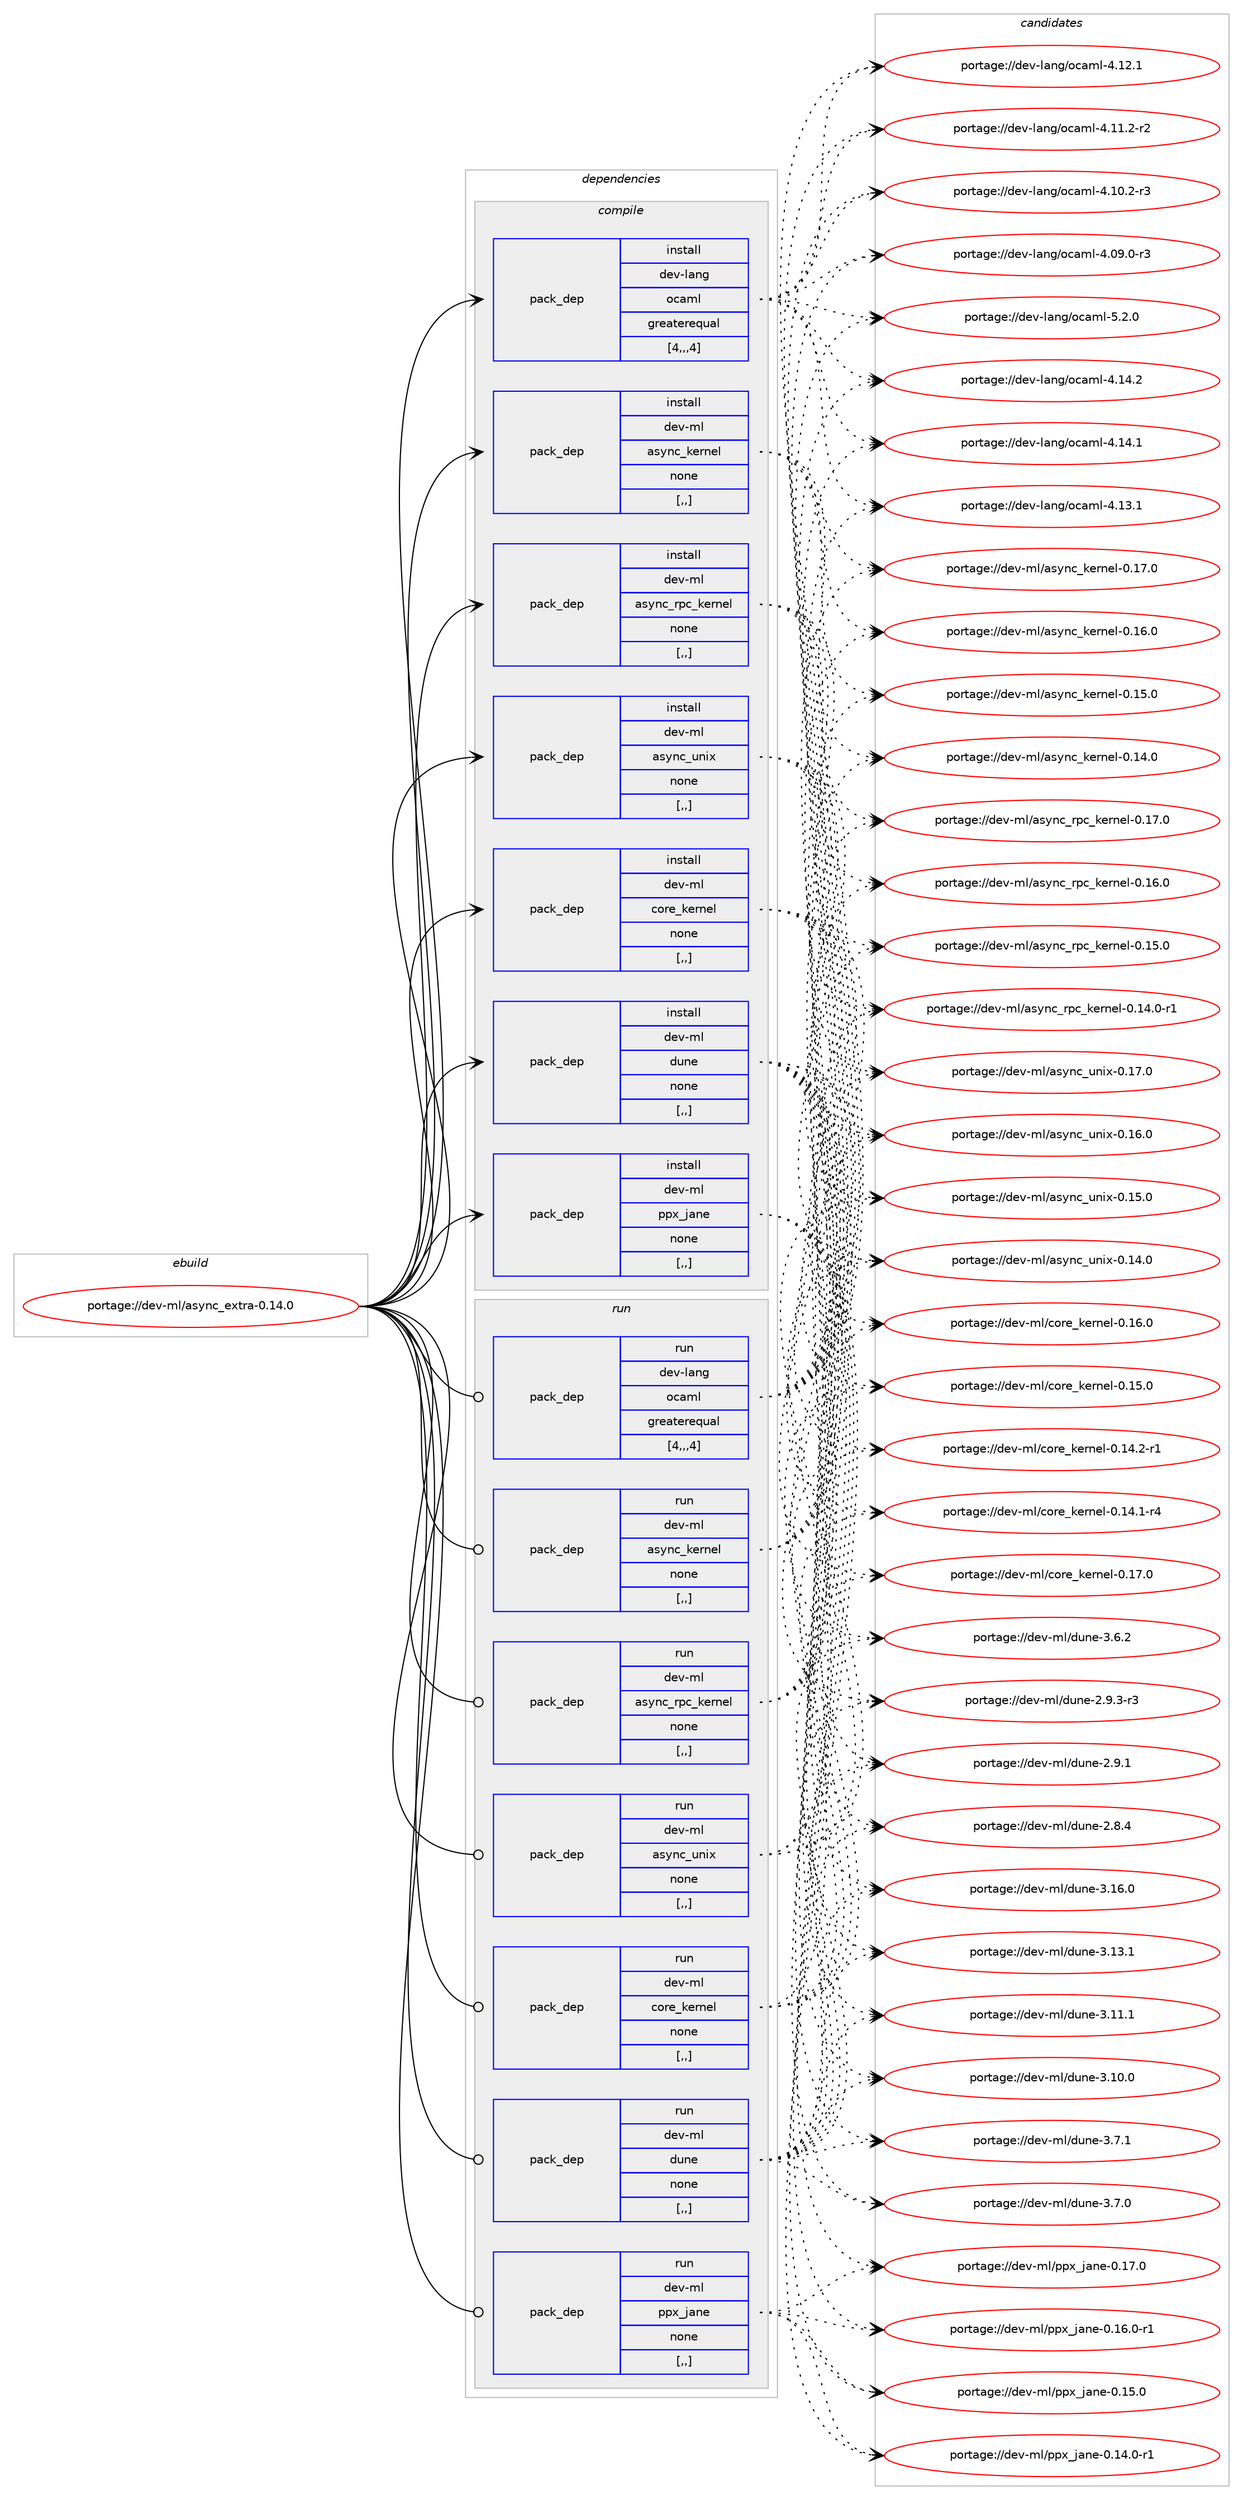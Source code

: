 digraph prolog {

# *************
# Graph options
# *************

newrank=true;
concentrate=true;
compound=true;
graph [rankdir=LR,fontname=Helvetica,fontsize=10,ranksep=1.5];#, ranksep=2.5, nodesep=0.2];
edge  [arrowhead=vee];
node  [fontname=Helvetica,fontsize=10];

# **********
# The ebuild
# **********

subgraph cluster_leftcol {
color=gray;
label=<<i>ebuild</i>>;
id [label="portage://dev-ml/async_extra-0.14.0", color=red, width=4, href="../dev-ml/async_extra-0.14.0.svg"];
}

# ****************
# The dependencies
# ****************

subgraph cluster_midcol {
color=gray;
label=<<i>dependencies</i>>;
subgraph cluster_compile {
fillcolor="#eeeeee";
style=filled;
label=<<i>compile</i>>;
subgraph pack86184 {
dependency116595 [label=<<TABLE BORDER="0" CELLBORDER="1" CELLSPACING="0" CELLPADDING="4" WIDTH="220"><TR><TD ROWSPAN="6" CELLPADDING="30">pack_dep</TD></TR><TR><TD WIDTH="110">install</TD></TR><TR><TD>dev-lang</TD></TR><TR><TD>ocaml</TD></TR><TR><TD>greaterequal</TD></TR><TR><TD>[4,,,4]</TD></TR></TABLE>>, shape=none, color=blue];
}
id:e -> dependency116595:w [weight=20,style="solid",arrowhead="vee"];
subgraph pack86185 {
dependency116596 [label=<<TABLE BORDER="0" CELLBORDER="1" CELLSPACING="0" CELLPADDING="4" WIDTH="220"><TR><TD ROWSPAN="6" CELLPADDING="30">pack_dep</TD></TR><TR><TD WIDTH="110">install</TD></TR><TR><TD>dev-ml</TD></TR><TR><TD>async_kernel</TD></TR><TR><TD>none</TD></TR><TR><TD>[,,]</TD></TR></TABLE>>, shape=none, color=blue];
}
id:e -> dependency116596:w [weight=20,style="solid",arrowhead="vee"];
subgraph pack86186 {
dependency116597 [label=<<TABLE BORDER="0" CELLBORDER="1" CELLSPACING="0" CELLPADDING="4" WIDTH="220"><TR><TD ROWSPAN="6" CELLPADDING="30">pack_dep</TD></TR><TR><TD WIDTH="110">install</TD></TR><TR><TD>dev-ml</TD></TR><TR><TD>async_rpc_kernel</TD></TR><TR><TD>none</TD></TR><TR><TD>[,,]</TD></TR></TABLE>>, shape=none, color=blue];
}
id:e -> dependency116597:w [weight=20,style="solid",arrowhead="vee"];
subgraph pack86187 {
dependency116598 [label=<<TABLE BORDER="0" CELLBORDER="1" CELLSPACING="0" CELLPADDING="4" WIDTH="220"><TR><TD ROWSPAN="6" CELLPADDING="30">pack_dep</TD></TR><TR><TD WIDTH="110">install</TD></TR><TR><TD>dev-ml</TD></TR><TR><TD>async_unix</TD></TR><TR><TD>none</TD></TR><TR><TD>[,,]</TD></TR></TABLE>>, shape=none, color=blue];
}
id:e -> dependency116598:w [weight=20,style="solid",arrowhead="vee"];
subgraph pack86188 {
dependency116599 [label=<<TABLE BORDER="0" CELLBORDER="1" CELLSPACING="0" CELLPADDING="4" WIDTH="220"><TR><TD ROWSPAN="6" CELLPADDING="30">pack_dep</TD></TR><TR><TD WIDTH="110">install</TD></TR><TR><TD>dev-ml</TD></TR><TR><TD>core_kernel</TD></TR><TR><TD>none</TD></TR><TR><TD>[,,]</TD></TR></TABLE>>, shape=none, color=blue];
}
id:e -> dependency116599:w [weight=20,style="solid",arrowhead="vee"];
subgraph pack86189 {
dependency116600 [label=<<TABLE BORDER="0" CELLBORDER="1" CELLSPACING="0" CELLPADDING="4" WIDTH="220"><TR><TD ROWSPAN="6" CELLPADDING="30">pack_dep</TD></TR><TR><TD WIDTH="110">install</TD></TR><TR><TD>dev-ml</TD></TR><TR><TD>dune</TD></TR><TR><TD>none</TD></TR><TR><TD>[,,]</TD></TR></TABLE>>, shape=none, color=blue];
}
id:e -> dependency116600:w [weight=20,style="solid",arrowhead="vee"];
subgraph pack86190 {
dependency116601 [label=<<TABLE BORDER="0" CELLBORDER="1" CELLSPACING="0" CELLPADDING="4" WIDTH="220"><TR><TD ROWSPAN="6" CELLPADDING="30">pack_dep</TD></TR><TR><TD WIDTH="110">install</TD></TR><TR><TD>dev-ml</TD></TR><TR><TD>ppx_jane</TD></TR><TR><TD>none</TD></TR><TR><TD>[,,]</TD></TR></TABLE>>, shape=none, color=blue];
}
id:e -> dependency116601:w [weight=20,style="solid",arrowhead="vee"];
}
subgraph cluster_compileandrun {
fillcolor="#eeeeee";
style=filled;
label=<<i>compile and run</i>>;
}
subgraph cluster_run {
fillcolor="#eeeeee";
style=filled;
label=<<i>run</i>>;
subgraph pack86191 {
dependency116602 [label=<<TABLE BORDER="0" CELLBORDER="1" CELLSPACING="0" CELLPADDING="4" WIDTH="220"><TR><TD ROWSPAN="6" CELLPADDING="30">pack_dep</TD></TR><TR><TD WIDTH="110">run</TD></TR><TR><TD>dev-lang</TD></TR><TR><TD>ocaml</TD></TR><TR><TD>greaterequal</TD></TR><TR><TD>[4,,,4]</TD></TR></TABLE>>, shape=none, color=blue];
}
id:e -> dependency116602:w [weight=20,style="solid",arrowhead="odot"];
subgraph pack86192 {
dependency116603 [label=<<TABLE BORDER="0" CELLBORDER="1" CELLSPACING="0" CELLPADDING="4" WIDTH="220"><TR><TD ROWSPAN="6" CELLPADDING="30">pack_dep</TD></TR><TR><TD WIDTH="110">run</TD></TR><TR><TD>dev-ml</TD></TR><TR><TD>async_kernel</TD></TR><TR><TD>none</TD></TR><TR><TD>[,,]</TD></TR></TABLE>>, shape=none, color=blue];
}
id:e -> dependency116603:w [weight=20,style="solid",arrowhead="odot"];
subgraph pack86193 {
dependency116604 [label=<<TABLE BORDER="0" CELLBORDER="1" CELLSPACING="0" CELLPADDING="4" WIDTH="220"><TR><TD ROWSPAN="6" CELLPADDING="30">pack_dep</TD></TR><TR><TD WIDTH="110">run</TD></TR><TR><TD>dev-ml</TD></TR><TR><TD>async_rpc_kernel</TD></TR><TR><TD>none</TD></TR><TR><TD>[,,]</TD></TR></TABLE>>, shape=none, color=blue];
}
id:e -> dependency116604:w [weight=20,style="solid",arrowhead="odot"];
subgraph pack86194 {
dependency116605 [label=<<TABLE BORDER="0" CELLBORDER="1" CELLSPACING="0" CELLPADDING="4" WIDTH="220"><TR><TD ROWSPAN="6" CELLPADDING="30">pack_dep</TD></TR><TR><TD WIDTH="110">run</TD></TR><TR><TD>dev-ml</TD></TR><TR><TD>async_unix</TD></TR><TR><TD>none</TD></TR><TR><TD>[,,]</TD></TR></TABLE>>, shape=none, color=blue];
}
id:e -> dependency116605:w [weight=20,style="solid",arrowhead="odot"];
subgraph pack86195 {
dependency116606 [label=<<TABLE BORDER="0" CELLBORDER="1" CELLSPACING="0" CELLPADDING="4" WIDTH="220"><TR><TD ROWSPAN="6" CELLPADDING="30">pack_dep</TD></TR><TR><TD WIDTH="110">run</TD></TR><TR><TD>dev-ml</TD></TR><TR><TD>core_kernel</TD></TR><TR><TD>none</TD></TR><TR><TD>[,,]</TD></TR></TABLE>>, shape=none, color=blue];
}
id:e -> dependency116606:w [weight=20,style="solid",arrowhead="odot"];
subgraph pack86196 {
dependency116607 [label=<<TABLE BORDER="0" CELLBORDER="1" CELLSPACING="0" CELLPADDING="4" WIDTH="220"><TR><TD ROWSPAN="6" CELLPADDING="30">pack_dep</TD></TR><TR><TD WIDTH="110">run</TD></TR><TR><TD>dev-ml</TD></TR><TR><TD>dune</TD></TR><TR><TD>none</TD></TR><TR><TD>[,,]</TD></TR></TABLE>>, shape=none, color=blue];
}
id:e -> dependency116607:w [weight=20,style="solid",arrowhead="odot"];
subgraph pack86197 {
dependency116608 [label=<<TABLE BORDER="0" CELLBORDER="1" CELLSPACING="0" CELLPADDING="4" WIDTH="220"><TR><TD ROWSPAN="6" CELLPADDING="30">pack_dep</TD></TR><TR><TD WIDTH="110">run</TD></TR><TR><TD>dev-ml</TD></TR><TR><TD>ppx_jane</TD></TR><TR><TD>none</TD></TR><TR><TD>[,,]</TD></TR></TABLE>>, shape=none, color=blue];
}
id:e -> dependency116608:w [weight=20,style="solid",arrowhead="odot"];
}
}

# **************
# The candidates
# **************

subgraph cluster_choices {
rank=same;
color=gray;
label=<<i>candidates</i>>;

subgraph choice86184 {
color=black;
nodesep=1;
choice1001011184510897110103471119997109108455346504648 [label="portage://dev-lang/ocaml-5.2.0", color=red, width=4,href="../dev-lang/ocaml-5.2.0.svg"];
choice100101118451089711010347111999710910845524649524650 [label="portage://dev-lang/ocaml-4.14.2", color=red, width=4,href="../dev-lang/ocaml-4.14.2.svg"];
choice100101118451089711010347111999710910845524649524649 [label="portage://dev-lang/ocaml-4.14.1", color=red, width=4,href="../dev-lang/ocaml-4.14.1.svg"];
choice100101118451089711010347111999710910845524649514649 [label="portage://dev-lang/ocaml-4.13.1", color=red, width=4,href="../dev-lang/ocaml-4.13.1.svg"];
choice100101118451089711010347111999710910845524649504649 [label="portage://dev-lang/ocaml-4.12.1", color=red, width=4,href="../dev-lang/ocaml-4.12.1.svg"];
choice1001011184510897110103471119997109108455246494946504511450 [label="portage://dev-lang/ocaml-4.11.2-r2", color=red, width=4,href="../dev-lang/ocaml-4.11.2-r2.svg"];
choice1001011184510897110103471119997109108455246494846504511451 [label="portage://dev-lang/ocaml-4.10.2-r3", color=red, width=4,href="../dev-lang/ocaml-4.10.2-r3.svg"];
choice1001011184510897110103471119997109108455246485746484511451 [label="portage://dev-lang/ocaml-4.09.0-r3", color=red, width=4,href="../dev-lang/ocaml-4.09.0-r3.svg"];
dependency116595:e -> choice1001011184510897110103471119997109108455346504648:w [style=dotted,weight="100"];
dependency116595:e -> choice100101118451089711010347111999710910845524649524650:w [style=dotted,weight="100"];
dependency116595:e -> choice100101118451089711010347111999710910845524649524649:w [style=dotted,weight="100"];
dependency116595:e -> choice100101118451089711010347111999710910845524649514649:w [style=dotted,weight="100"];
dependency116595:e -> choice100101118451089711010347111999710910845524649504649:w [style=dotted,weight="100"];
dependency116595:e -> choice1001011184510897110103471119997109108455246494946504511450:w [style=dotted,weight="100"];
dependency116595:e -> choice1001011184510897110103471119997109108455246494846504511451:w [style=dotted,weight="100"];
dependency116595:e -> choice1001011184510897110103471119997109108455246485746484511451:w [style=dotted,weight="100"];
}
subgraph choice86185 {
color=black;
nodesep=1;
choice100101118451091084797115121110999510710111411010110845484649554648 [label="portage://dev-ml/async_kernel-0.17.0", color=red, width=4,href="../dev-ml/async_kernel-0.17.0.svg"];
choice100101118451091084797115121110999510710111411010110845484649544648 [label="portage://dev-ml/async_kernel-0.16.0", color=red, width=4,href="../dev-ml/async_kernel-0.16.0.svg"];
choice100101118451091084797115121110999510710111411010110845484649534648 [label="portage://dev-ml/async_kernel-0.15.0", color=red, width=4,href="../dev-ml/async_kernel-0.15.0.svg"];
choice100101118451091084797115121110999510710111411010110845484649524648 [label="portage://dev-ml/async_kernel-0.14.0", color=red, width=4,href="../dev-ml/async_kernel-0.14.0.svg"];
dependency116596:e -> choice100101118451091084797115121110999510710111411010110845484649554648:w [style=dotted,weight="100"];
dependency116596:e -> choice100101118451091084797115121110999510710111411010110845484649544648:w [style=dotted,weight="100"];
dependency116596:e -> choice100101118451091084797115121110999510710111411010110845484649534648:w [style=dotted,weight="100"];
dependency116596:e -> choice100101118451091084797115121110999510710111411010110845484649524648:w [style=dotted,weight="100"];
}
subgraph choice86186 {
color=black;
nodesep=1;
choice1001011184510910847971151211109995114112999510710111411010110845484649554648 [label="portage://dev-ml/async_rpc_kernel-0.17.0", color=red, width=4,href="../dev-ml/async_rpc_kernel-0.17.0.svg"];
choice1001011184510910847971151211109995114112999510710111411010110845484649544648 [label="portage://dev-ml/async_rpc_kernel-0.16.0", color=red, width=4,href="../dev-ml/async_rpc_kernel-0.16.0.svg"];
choice1001011184510910847971151211109995114112999510710111411010110845484649534648 [label="portage://dev-ml/async_rpc_kernel-0.15.0", color=red, width=4,href="../dev-ml/async_rpc_kernel-0.15.0.svg"];
choice10010111845109108479711512111099951141129995107101114110101108454846495246484511449 [label="portage://dev-ml/async_rpc_kernel-0.14.0-r1", color=red, width=4,href="../dev-ml/async_rpc_kernel-0.14.0-r1.svg"];
dependency116597:e -> choice1001011184510910847971151211109995114112999510710111411010110845484649554648:w [style=dotted,weight="100"];
dependency116597:e -> choice1001011184510910847971151211109995114112999510710111411010110845484649544648:w [style=dotted,weight="100"];
dependency116597:e -> choice1001011184510910847971151211109995114112999510710111411010110845484649534648:w [style=dotted,weight="100"];
dependency116597:e -> choice10010111845109108479711512111099951141129995107101114110101108454846495246484511449:w [style=dotted,weight="100"];
}
subgraph choice86187 {
color=black;
nodesep=1;
choice100101118451091084797115121110999511711010512045484649554648 [label="portage://dev-ml/async_unix-0.17.0", color=red, width=4,href="../dev-ml/async_unix-0.17.0.svg"];
choice100101118451091084797115121110999511711010512045484649544648 [label="portage://dev-ml/async_unix-0.16.0", color=red, width=4,href="../dev-ml/async_unix-0.16.0.svg"];
choice100101118451091084797115121110999511711010512045484649534648 [label="portage://dev-ml/async_unix-0.15.0", color=red, width=4,href="../dev-ml/async_unix-0.15.0.svg"];
choice100101118451091084797115121110999511711010512045484649524648 [label="portage://dev-ml/async_unix-0.14.0", color=red, width=4,href="../dev-ml/async_unix-0.14.0.svg"];
dependency116598:e -> choice100101118451091084797115121110999511711010512045484649554648:w [style=dotted,weight="100"];
dependency116598:e -> choice100101118451091084797115121110999511711010512045484649544648:w [style=dotted,weight="100"];
dependency116598:e -> choice100101118451091084797115121110999511711010512045484649534648:w [style=dotted,weight="100"];
dependency116598:e -> choice100101118451091084797115121110999511711010512045484649524648:w [style=dotted,weight="100"];
}
subgraph choice86188 {
color=black;
nodesep=1;
choice1001011184510910847991111141019510710111411010110845484649554648 [label="portage://dev-ml/core_kernel-0.17.0", color=red, width=4,href="../dev-ml/core_kernel-0.17.0.svg"];
choice1001011184510910847991111141019510710111411010110845484649544648 [label="portage://dev-ml/core_kernel-0.16.0", color=red, width=4,href="../dev-ml/core_kernel-0.16.0.svg"];
choice1001011184510910847991111141019510710111411010110845484649534648 [label="portage://dev-ml/core_kernel-0.15.0", color=red, width=4,href="../dev-ml/core_kernel-0.15.0.svg"];
choice10010111845109108479911111410195107101114110101108454846495246504511449 [label="portage://dev-ml/core_kernel-0.14.2-r1", color=red, width=4,href="../dev-ml/core_kernel-0.14.2-r1.svg"];
choice10010111845109108479911111410195107101114110101108454846495246494511452 [label="portage://dev-ml/core_kernel-0.14.1-r4", color=red, width=4,href="../dev-ml/core_kernel-0.14.1-r4.svg"];
dependency116599:e -> choice1001011184510910847991111141019510710111411010110845484649554648:w [style=dotted,weight="100"];
dependency116599:e -> choice1001011184510910847991111141019510710111411010110845484649544648:w [style=dotted,weight="100"];
dependency116599:e -> choice1001011184510910847991111141019510710111411010110845484649534648:w [style=dotted,weight="100"];
dependency116599:e -> choice10010111845109108479911111410195107101114110101108454846495246504511449:w [style=dotted,weight="100"];
dependency116599:e -> choice10010111845109108479911111410195107101114110101108454846495246494511452:w [style=dotted,weight="100"];
}
subgraph choice86189 {
color=black;
nodesep=1;
choice100101118451091084710011711010145514649544648 [label="portage://dev-ml/dune-3.16.0", color=red, width=4,href="../dev-ml/dune-3.16.0.svg"];
choice100101118451091084710011711010145514649514649 [label="portage://dev-ml/dune-3.13.1", color=red, width=4,href="../dev-ml/dune-3.13.1.svg"];
choice100101118451091084710011711010145514649494649 [label="portage://dev-ml/dune-3.11.1", color=red, width=4,href="../dev-ml/dune-3.11.1.svg"];
choice100101118451091084710011711010145514649484648 [label="portage://dev-ml/dune-3.10.0", color=red, width=4,href="../dev-ml/dune-3.10.0.svg"];
choice1001011184510910847100117110101455146554649 [label="portage://dev-ml/dune-3.7.1", color=red, width=4,href="../dev-ml/dune-3.7.1.svg"];
choice1001011184510910847100117110101455146554648 [label="portage://dev-ml/dune-3.7.0", color=red, width=4,href="../dev-ml/dune-3.7.0.svg"];
choice1001011184510910847100117110101455146544650 [label="portage://dev-ml/dune-3.6.2", color=red, width=4,href="../dev-ml/dune-3.6.2.svg"];
choice10010111845109108471001171101014550465746514511451 [label="portage://dev-ml/dune-2.9.3-r3", color=red, width=4,href="../dev-ml/dune-2.9.3-r3.svg"];
choice1001011184510910847100117110101455046574649 [label="portage://dev-ml/dune-2.9.1", color=red, width=4,href="../dev-ml/dune-2.9.1.svg"];
choice1001011184510910847100117110101455046564652 [label="portage://dev-ml/dune-2.8.4", color=red, width=4,href="../dev-ml/dune-2.8.4.svg"];
dependency116600:e -> choice100101118451091084710011711010145514649544648:w [style=dotted,weight="100"];
dependency116600:e -> choice100101118451091084710011711010145514649514649:w [style=dotted,weight="100"];
dependency116600:e -> choice100101118451091084710011711010145514649494649:w [style=dotted,weight="100"];
dependency116600:e -> choice100101118451091084710011711010145514649484648:w [style=dotted,weight="100"];
dependency116600:e -> choice1001011184510910847100117110101455146554649:w [style=dotted,weight="100"];
dependency116600:e -> choice1001011184510910847100117110101455146554648:w [style=dotted,weight="100"];
dependency116600:e -> choice1001011184510910847100117110101455146544650:w [style=dotted,weight="100"];
dependency116600:e -> choice10010111845109108471001171101014550465746514511451:w [style=dotted,weight="100"];
dependency116600:e -> choice1001011184510910847100117110101455046574649:w [style=dotted,weight="100"];
dependency116600:e -> choice1001011184510910847100117110101455046564652:w [style=dotted,weight="100"];
}
subgraph choice86190 {
color=black;
nodesep=1;
choice1001011184510910847112112120951069711010145484649554648 [label="portage://dev-ml/ppx_jane-0.17.0", color=red, width=4,href="../dev-ml/ppx_jane-0.17.0.svg"];
choice10010111845109108471121121209510697110101454846495446484511449 [label="portage://dev-ml/ppx_jane-0.16.0-r1", color=red, width=4,href="../dev-ml/ppx_jane-0.16.0-r1.svg"];
choice1001011184510910847112112120951069711010145484649534648 [label="portage://dev-ml/ppx_jane-0.15.0", color=red, width=4,href="../dev-ml/ppx_jane-0.15.0.svg"];
choice10010111845109108471121121209510697110101454846495246484511449 [label="portage://dev-ml/ppx_jane-0.14.0-r1", color=red, width=4,href="../dev-ml/ppx_jane-0.14.0-r1.svg"];
dependency116601:e -> choice1001011184510910847112112120951069711010145484649554648:w [style=dotted,weight="100"];
dependency116601:e -> choice10010111845109108471121121209510697110101454846495446484511449:w [style=dotted,weight="100"];
dependency116601:e -> choice1001011184510910847112112120951069711010145484649534648:w [style=dotted,weight="100"];
dependency116601:e -> choice10010111845109108471121121209510697110101454846495246484511449:w [style=dotted,weight="100"];
}
subgraph choice86191 {
color=black;
nodesep=1;
choice1001011184510897110103471119997109108455346504648 [label="portage://dev-lang/ocaml-5.2.0", color=red, width=4,href="../dev-lang/ocaml-5.2.0.svg"];
choice100101118451089711010347111999710910845524649524650 [label="portage://dev-lang/ocaml-4.14.2", color=red, width=4,href="../dev-lang/ocaml-4.14.2.svg"];
choice100101118451089711010347111999710910845524649524649 [label="portage://dev-lang/ocaml-4.14.1", color=red, width=4,href="../dev-lang/ocaml-4.14.1.svg"];
choice100101118451089711010347111999710910845524649514649 [label="portage://dev-lang/ocaml-4.13.1", color=red, width=4,href="../dev-lang/ocaml-4.13.1.svg"];
choice100101118451089711010347111999710910845524649504649 [label="portage://dev-lang/ocaml-4.12.1", color=red, width=4,href="../dev-lang/ocaml-4.12.1.svg"];
choice1001011184510897110103471119997109108455246494946504511450 [label="portage://dev-lang/ocaml-4.11.2-r2", color=red, width=4,href="../dev-lang/ocaml-4.11.2-r2.svg"];
choice1001011184510897110103471119997109108455246494846504511451 [label="portage://dev-lang/ocaml-4.10.2-r3", color=red, width=4,href="../dev-lang/ocaml-4.10.2-r3.svg"];
choice1001011184510897110103471119997109108455246485746484511451 [label="portage://dev-lang/ocaml-4.09.0-r3", color=red, width=4,href="../dev-lang/ocaml-4.09.0-r3.svg"];
dependency116602:e -> choice1001011184510897110103471119997109108455346504648:w [style=dotted,weight="100"];
dependency116602:e -> choice100101118451089711010347111999710910845524649524650:w [style=dotted,weight="100"];
dependency116602:e -> choice100101118451089711010347111999710910845524649524649:w [style=dotted,weight="100"];
dependency116602:e -> choice100101118451089711010347111999710910845524649514649:w [style=dotted,weight="100"];
dependency116602:e -> choice100101118451089711010347111999710910845524649504649:w [style=dotted,weight="100"];
dependency116602:e -> choice1001011184510897110103471119997109108455246494946504511450:w [style=dotted,weight="100"];
dependency116602:e -> choice1001011184510897110103471119997109108455246494846504511451:w [style=dotted,weight="100"];
dependency116602:e -> choice1001011184510897110103471119997109108455246485746484511451:w [style=dotted,weight="100"];
}
subgraph choice86192 {
color=black;
nodesep=1;
choice100101118451091084797115121110999510710111411010110845484649554648 [label="portage://dev-ml/async_kernel-0.17.0", color=red, width=4,href="../dev-ml/async_kernel-0.17.0.svg"];
choice100101118451091084797115121110999510710111411010110845484649544648 [label="portage://dev-ml/async_kernel-0.16.0", color=red, width=4,href="../dev-ml/async_kernel-0.16.0.svg"];
choice100101118451091084797115121110999510710111411010110845484649534648 [label="portage://dev-ml/async_kernel-0.15.0", color=red, width=4,href="../dev-ml/async_kernel-0.15.0.svg"];
choice100101118451091084797115121110999510710111411010110845484649524648 [label="portage://dev-ml/async_kernel-0.14.0", color=red, width=4,href="../dev-ml/async_kernel-0.14.0.svg"];
dependency116603:e -> choice100101118451091084797115121110999510710111411010110845484649554648:w [style=dotted,weight="100"];
dependency116603:e -> choice100101118451091084797115121110999510710111411010110845484649544648:w [style=dotted,weight="100"];
dependency116603:e -> choice100101118451091084797115121110999510710111411010110845484649534648:w [style=dotted,weight="100"];
dependency116603:e -> choice100101118451091084797115121110999510710111411010110845484649524648:w [style=dotted,weight="100"];
}
subgraph choice86193 {
color=black;
nodesep=1;
choice1001011184510910847971151211109995114112999510710111411010110845484649554648 [label="portage://dev-ml/async_rpc_kernel-0.17.0", color=red, width=4,href="../dev-ml/async_rpc_kernel-0.17.0.svg"];
choice1001011184510910847971151211109995114112999510710111411010110845484649544648 [label="portage://dev-ml/async_rpc_kernel-0.16.0", color=red, width=4,href="../dev-ml/async_rpc_kernel-0.16.0.svg"];
choice1001011184510910847971151211109995114112999510710111411010110845484649534648 [label="portage://dev-ml/async_rpc_kernel-0.15.0", color=red, width=4,href="../dev-ml/async_rpc_kernel-0.15.0.svg"];
choice10010111845109108479711512111099951141129995107101114110101108454846495246484511449 [label="portage://dev-ml/async_rpc_kernel-0.14.0-r1", color=red, width=4,href="../dev-ml/async_rpc_kernel-0.14.0-r1.svg"];
dependency116604:e -> choice1001011184510910847971151211109995114112999510710111411010110845484649554648:w [style=dotted,weight="100"];
dependency116604:e -> choice1001011184510910847971151211109995114112999510710111411010110845484649544648:w [style=dotted,weight="100"];
dependency116604:e -> choice1001011184510910847971151211109995114112999510710111411010110845484649534648:w [style=dotted,weight="100"];
dependency116604:e -> choice10010111845109108479711512111099951141129995107101114110101108454846495246484511449:w [style=dotted,weight="100"];
}
subgraph choice86194 {
color=black;
nodesep=1;
choice100101118451091084797115121110999511711010512045484649554648 [label="portage://dev-ml/async_unix-0.17.0", color=red, width=4,href="../dev-ml/async_unix-0.17.0.svg"];
choice100101118451091084797115121110999511711010512045484649544648 [label="portage://dev-ml/async_unix-0.16.0", color=red, width=4,href="../dev-ml/async_unix-0.16.0.svg"];
choice100101118451091084797115121110999511711010512045484649534648 [label="portage://dev-ml/async_unix-0.15.0", color=red, width=4,href="../dev-ml/async_unix-0.15.0.svg"];
choice100101118451091084797115121110999511711010512045484649524648 [label="portage://dev-ml/async_unix-0.14.0", color=red, width=4,href="../dev-ml/async_unix-0.14.0.svg"];
dependency116605:e -> choice100101118451091084797115121110999511711010512045484649554648:w [style=dotted,weight="100"];
dependency116605:e -> choice100101118451091084797115121110999511711010512045484649544648:w [style=dotted,weight="100"];
dependency116605:e -> choice100101118451091084797115121110999511711010512045484649534648:w [style=dotted,weight="100"];
dependency116605:e -> choice100101118451091084797115121110999511711010512045484649524648:w [style=dotted,weight="100"];
}
subgraph choice86195 {
color=black;
nodesep=1;
choice1001011184510910847991111141019510710111411010110845484649554648 [label="portage://dev-ml/core_kernel-0.17.0", color=red, width=4,href="../dev-ml/core_kernel-0.17.0.svg"];
choice1001011184510910847991111141019510710111411010110845484649544648 [label="portage://dev-ml/core_kernel-0.16.0", color=red, width=4,href="../dev-ml/core_kernel-0.16.0.svg"];
choice1001011184510910847991111141019510710111411010110845484649534648 [label="portage://dev-ml/core_kernel-0.15.0", color=red, width=4,href="../dev-ml/core_kernel-0.15.0.svg"];
choice10010111845109108479911111410195107101114110101108454846495246504511449 [label="portage://dev-ml/core_kernel-0.14.2-r1", color=red, width=4,href="../dev-ml/core_kernel-0.14.2-r1.svg"];
choice10010111845109108479911111410195107101114110101108454846495246494511452 [label="portage://dev-ml/core_kernel-0.14.1-r4", color=red, width=4,href="../dev-ml/core_kernel-0.14.1-r4.svg"];
dependency116606:e -> choice1001011184510910847991111141019510710111411010110845484649554648:w [style=dotted,weight="100"];
dependency116606:e -> choice1001011184510910847991111141019510710111411010110845484649544648:w [style=dotted,weight="100"];
dependency116606:e -> choice1001011184510910847991111141019510710111411010110845484649534648:w [style=dotted,weight="100"];
dependency116606:e -> choice10010111845109108479911111410195107101114110101108454846495246504511449:w [style=dotted,weight="100"];
dependency116606:e -> choice10010111845109108479911111410195107101114110101108454846495246494511452:w [style=dotted,weight="100"];
}
subgraph choice86196 {
color=black;
nodesep=1;
choice100101118451091084710011711010145514649544648 [label="portage://dev-ml/dune-3.16.0", color=red, width=4,href="../dev-ml/dune-3.16.0.svg"];
choice100101118451091084710011711010145514649514649 [label="portage://dev-ml/dune-3.13.1", color=red, width=4,href="../dev-ml/dune-3.13.1.svg"];
choice100101118451091084710011711010145514649494649 [label="portage://dev-ml/dune-3.11.1", color=red, width=4,href="../dev-ml/dune-3.11.1.svg"];
choice100101118451091084710011711010145514649484648 [label="portage://dev-ml/dune-3.10.0", color=red, width=4,href="../dev-ml/dune-3.10.0.svg"];
choice1001011184510910847100117110101455146554649 [label="portage://dev-ml/dune-3.7.1", color=red, width=4,href="../dev-ml/dune-3.7.1.svg"];
choice1001011184510910847100117110101455146554648 [label="portage://dev-ml/dune-3.7.0", color=red, width=4,href="../dev-ml/dune-3.7.0.svg"];
choice1001011184510910847100117110101455146544650 [label="portage://dev-ml/dune-3.6.2", color=red, width=4,href="../dev-ml/dune-3.6.2.svg"];
choice10010111845109108471001171101014550465746514511451 [label="portage://dev-ml/dune-2.9.3-r3", color=red, width=4,href="../dev-ml/dune-2.9.3-r3.svg"];
choice1001011184510910847100117110101455046574649 [label="portage://dev-ml/dune-2.9.1", color=red, width=4,href="../dev-ml/dune-2.9.1.svg"];
choice1001011184510910847100117110101455046564652 [label="portage://dev-ml/dune-2.8.4", color=red, width=4,href="../dev-ml/dune-2.8.4.svg"];
dependency116607:e -> choice100101118451091084710011711010145514649544648:w [style=dotted,weight="100"];
dependency116607:e -> choice100101118451091084710011711010145514649514649:w [style=dotted,weight="100"];
dependency116607:e -> choice100101118451091084710011711010145514649494649:w [style=dotted,weight="100"];
dependency116607:e -> choice100101118451091084710011711010145514649484648:w [style=dotted,weight="100"];
dependency116607:e -> choice1001011184510910847100117110101455146554649:w [style=dotted,weight="100"];
dependency116607:e -> choice1001011184510910847100117110101455146554648:w [style=dotted,weight="100"];
dependency116607:e -> choice1001011184510910847100117110101455146544650:w [style=dotted,weight="100"];
dependency116607:e -> choice10010111845109108471001171101014550465746514511451:w [style=dotted,weight="100"];
dependency116607:e -> choice1001011184510910847100117110101455046574649:w [style=dotted,weight="100"];
dependency116607:e -> choice1001011184510910847100117110101455046564652:w [style=dotted,weight="100"];
}
subgraph choice86197 {
color=black;
nodesep=1;
choice1001011184510910847112112120951069711010145484649554648 [label="portage://dev-ml/ppx_jane-0.17.0", color=red, width=4,href="../dev-ml/ppx_jane-0.17.0.svg"];
choice10010111845109108471121121209510697110101454846495446484511449 [label="portage://dev-ml/ppx_jane-0.16.0-r1", color=red, width=4,href="../dev-ml/ppx_jane-0.16.0-r1.svg"];
choice1001011184510910847112112120951069711010145484649534648 [label="portage://dev-ml/ppx_jane-0.15.0", color=red, width=4,href="../dev-ml/ppx_jane-0.15.0.svg"];
choice10010111845109108471121121209510697110101454846495246484511449 [label="portage://dev-ml/ppx_jane-0.14.0-r1", color=red, width=4,href="../dev-ml/ppx_jane-0.14.0-r1.svg"];
dependency116608:e -> choice1001011184510910847112112120951069711010145484649554648:w [style=dotted,weight="100"];
dependency116608:e -> choice10010111845109108471121121209510697110101454846495446484511449:w [style=dotted,weight="100"];
dependency116608:e -> choice1001011184510910847112112120951069711010145484649534648:w [style=dotted,weight="100"];
dependency116608:e -> choice10010111845109108471121121209510697110101454846495246484511449:w [style=dotted,weight="100"];
}
}

}
